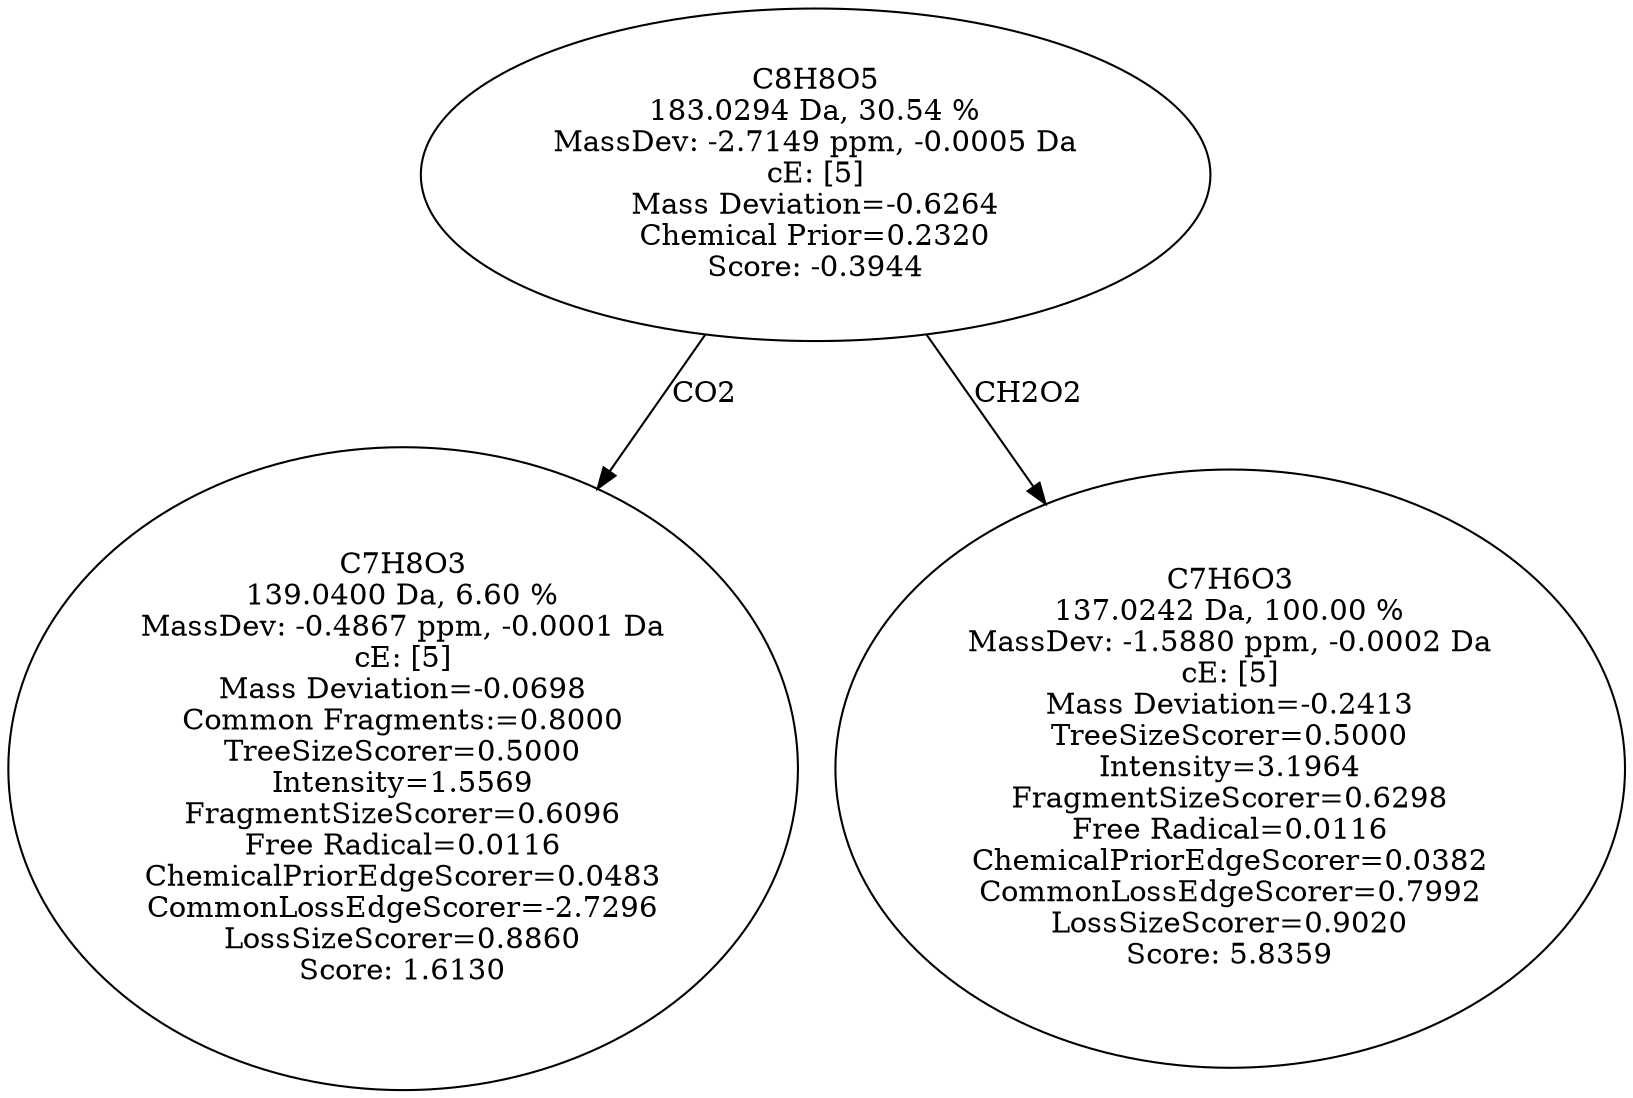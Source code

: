 strict digraph {
v1 [label="C7H8O3\n139.0400 Da, 6.60 %\nMassDev: -0.4867 ppm, -0.0001 Da\ncE: [5]\nMass Deviation=-0.0698\nCommon Fragments:=0.8000\nTreeSizeScorer=0.5000\nIntensity=1.5569\nFragmentSizeScorer=0.6096\nFree Radical=0.0116\nChemicalPriorEdgeScorer=0.0483\nCommonLossEdgeScorer=-2.7296\nLossSizeScorer=0.8860\nScore: 1.6130"];
v2 [label="C7H6O3\n137.0242 Da, 100.00 %\nMassDev: -1.5880 ppm, -0.0002 Da\ncE: [5]\nMass Deviation=-0.2413\nTreeSizeScorer=0.5000\nIntensity=3.1964\nFragmentSizeScorer=0.6298\nFree Radical=0.0116\nChemicalPriorEdgeScorer=0.0382\nCommonLossEdgeScorer=0.7992\nLossSizeScorer=0.9020\nScore: 5.8359"];
v3 [label="C8H8O5\n183.0294 Da, 30.54 %\nMassDev: -2.7149 ppm, -0.0005 Da\ncE: [5]\nMass Deviation=-0.6264\nChemical Prior=0.2320\nScore: -0.3944"];
v3 -> v1 [label="CO2"];
v3 -> v2 [label="CH2O2"];
}
